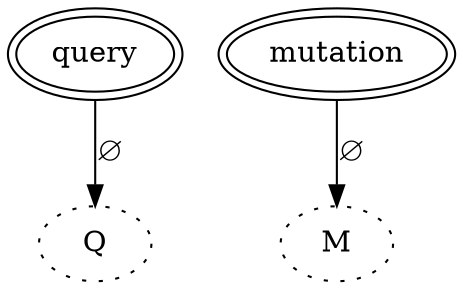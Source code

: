 digraph SchemaTranslation {
  query -> Q [label="∅"]
  mutation -> M [label="∅"]
  query [peripheries=2]
  mutation [peripheries=2]
  Q [style=dotted]
  M [style=dotted]
}
